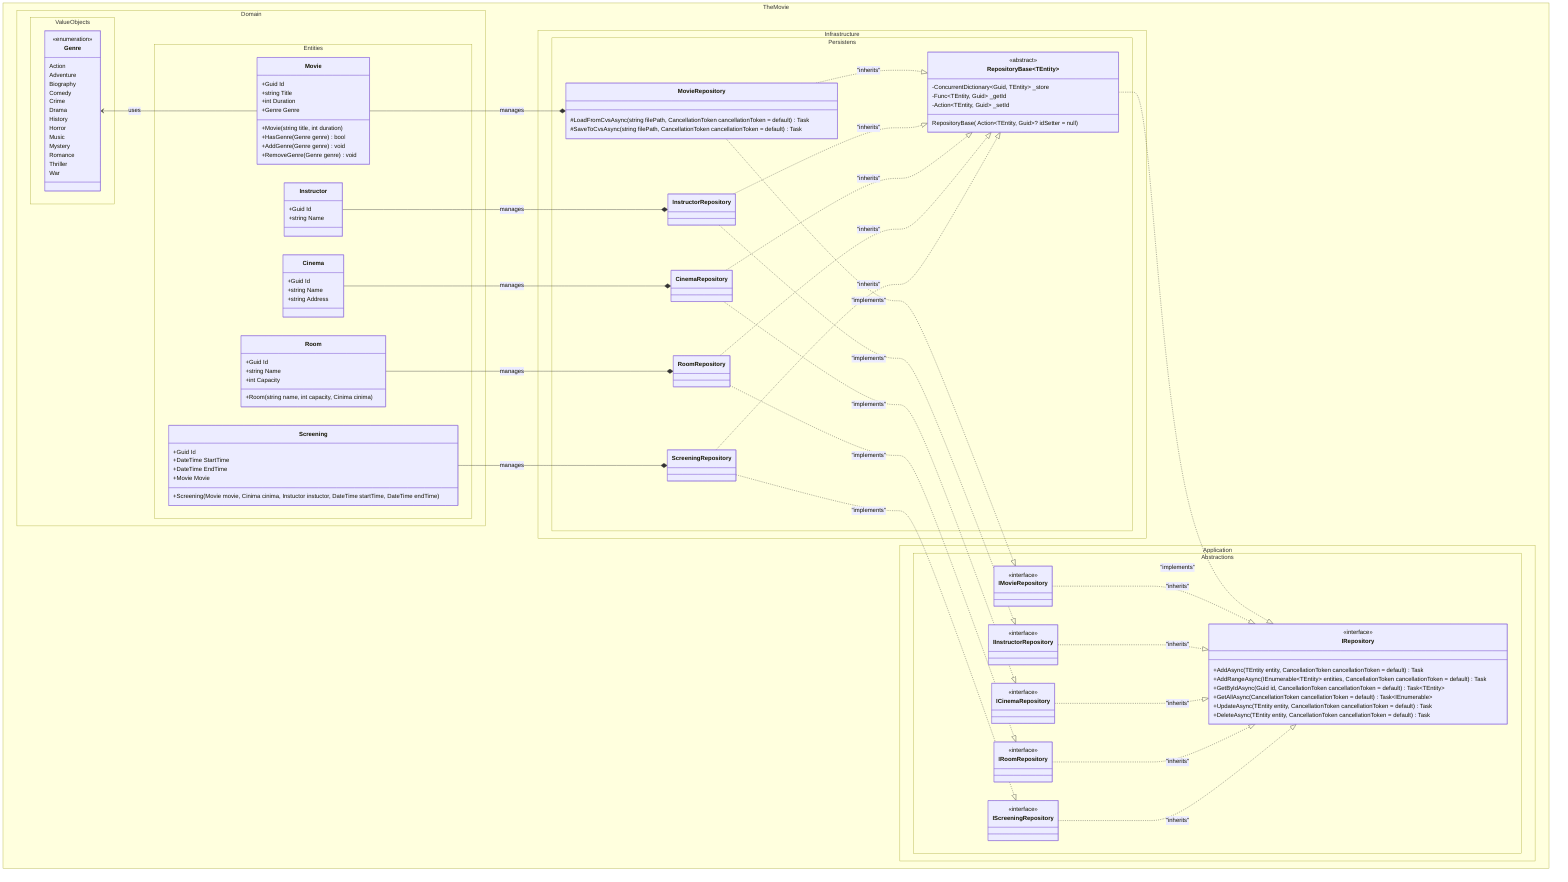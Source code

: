﻿classDiagram
    direction TB
    namespace TheMovie.Domain.Entities {
        class Movie {
            +Guid Id
            +string Title
            +int Duration
            +Genre Genre
            +Movie(string title, int duration)
            +HasGenre(Genre genre) bool
            +AddGenre(Genre genre) void
            +RemoveGenre(Genre genre) void
        }

        class Instructor {
            +Guid Id
            +string Name
        }

        class Cinema {
            +Guid Id
            +string Name
            +string Address
        }

        class Room {
            +Guid Id
            +string Name
            +int Capacity
            +Room(string name, int capacity, Cinima cinima)
        }

        class Screening {
            +Guid Id
            +DateTime StartTime
            +DateTime EndTime
            +Movie Movie
            +Screening(Movie movie, Cinima cinima, Instuctor instuctor, DateTime startTime, DateTime endTime)
        }

    }

    namespace TheMovie.Domain.ValueObjects {
        class Genre {
            Action
            Adventure
            Biography
            Comedy
            Crime
            Drama
            History
            Horror
            Music
            Mystery
            Romance
            Thriller
            War
        }
    }

    namespace TheMovie.Infrastructure.Persistens {
        class MovieRepository {
            #LoadFromCvsAsync(string filePath, CancellationToken cancellationToken = default) Task
            #SaveToCvsAsync(string filePath, CancellationToken cancellationToken = default) Task
        }

        class InstructorRepository {
        }

        class CinemaRepository {
        }

        class RoomRepository {
        }

        class ScreeningRepository {
        }

        class RepositoryBase~TEntity~ {
            -ConcurrentDictionary~Guid, TEntity~ _store
            -Func~TEntity, Guid~ _getId
            -Action~TEntity, Guid~ _setId
            RepositoryBase(Func~TEntity, Guid~? idSelector = null, Action~TEntity, Guid~? idSetter = null)
        }
    }

    namespace TheMovie.Application.Abstractions {
        class IRepository {
            +AddAsync(TEntity entity, CancellationToken cancellationToken = default) Task
            +AddRangeAsync(IEnumerable~TEntity~ entities, CancellationToken cancellationToken = default) Task
            +GetByIdAsync(Guid id, CancellationToken cancellationToken = default) Task~TEntity~
            +GetAllAsync(CancellationToken cancellationToken = default) Task~IEnumerable<TEntity>~
            +UpdateAsync(TEntity entity, CancellationToken cancellationToken = default) Task
            +DeleteAsync(TEntity entity, CancellationToken cancellationToken = default) Task
        }

        class IMovieRepository {
        }
        class IInstructorRepository {
        }
        class ICinemaRepository {
        }
        class IRoomRepository {
        }
        class IScreeningRepository {
        }

    }

    <<interface>> IRepository
    <<interface>> IMovieRepository
    <<interface>> IInstructorRepository
    <<interface>> ICinemaRepository
    <<interface>> IRoomRepository
    <<interface>> IScreeningRepository
    <<abstract>> RepositoryBase
    <<enumeration>> Genre

    %% Relationships
    Genre <-- Movie : uses
    Movie --* MovieRepository : manages
    Instructor --* InstructorRepository : manages
    Cinema --* CinemaRepository : manages
    Room --* RoomRepository : manages
    Screening --* ScreeningRepository : manages

    MovieRepository ..|> IMovieRepository : "implements"
    InstructorRepository ..|> IInstructorRepository : "implements"
    CinemaRepository ..|> ICinemaRepository : "implements"
    RoomRepository ..|> IRoomRepository : "implements"
    ScreeningRepository ..|> IScreeningRepository : "implements"
    RepositoryBase ..|> IRepository : "implements"

    MovieRepository ..|> RepositoryBase : "inherits"
    InstructorRepository ..|> RepositoryBase : "inherits"
    CinemaRepository ..|> RepositoryBase : "inherits"
    RoomRepository ..|> RepositoryBase : "inherits"
    ScreeningRepository ..|> RepositoryBase : "inherits"

    IMovieRepository ..|> IRepository : "inherits"
    IInstructorRepository ..|> IRepository : "inherits"
    ICinemaRepository ..|> IRepository : "inherits"
    IRoomRepository ..|> IRepository : "inherits"
    IScreeningRepository ..|> IRepository : "inherits"
